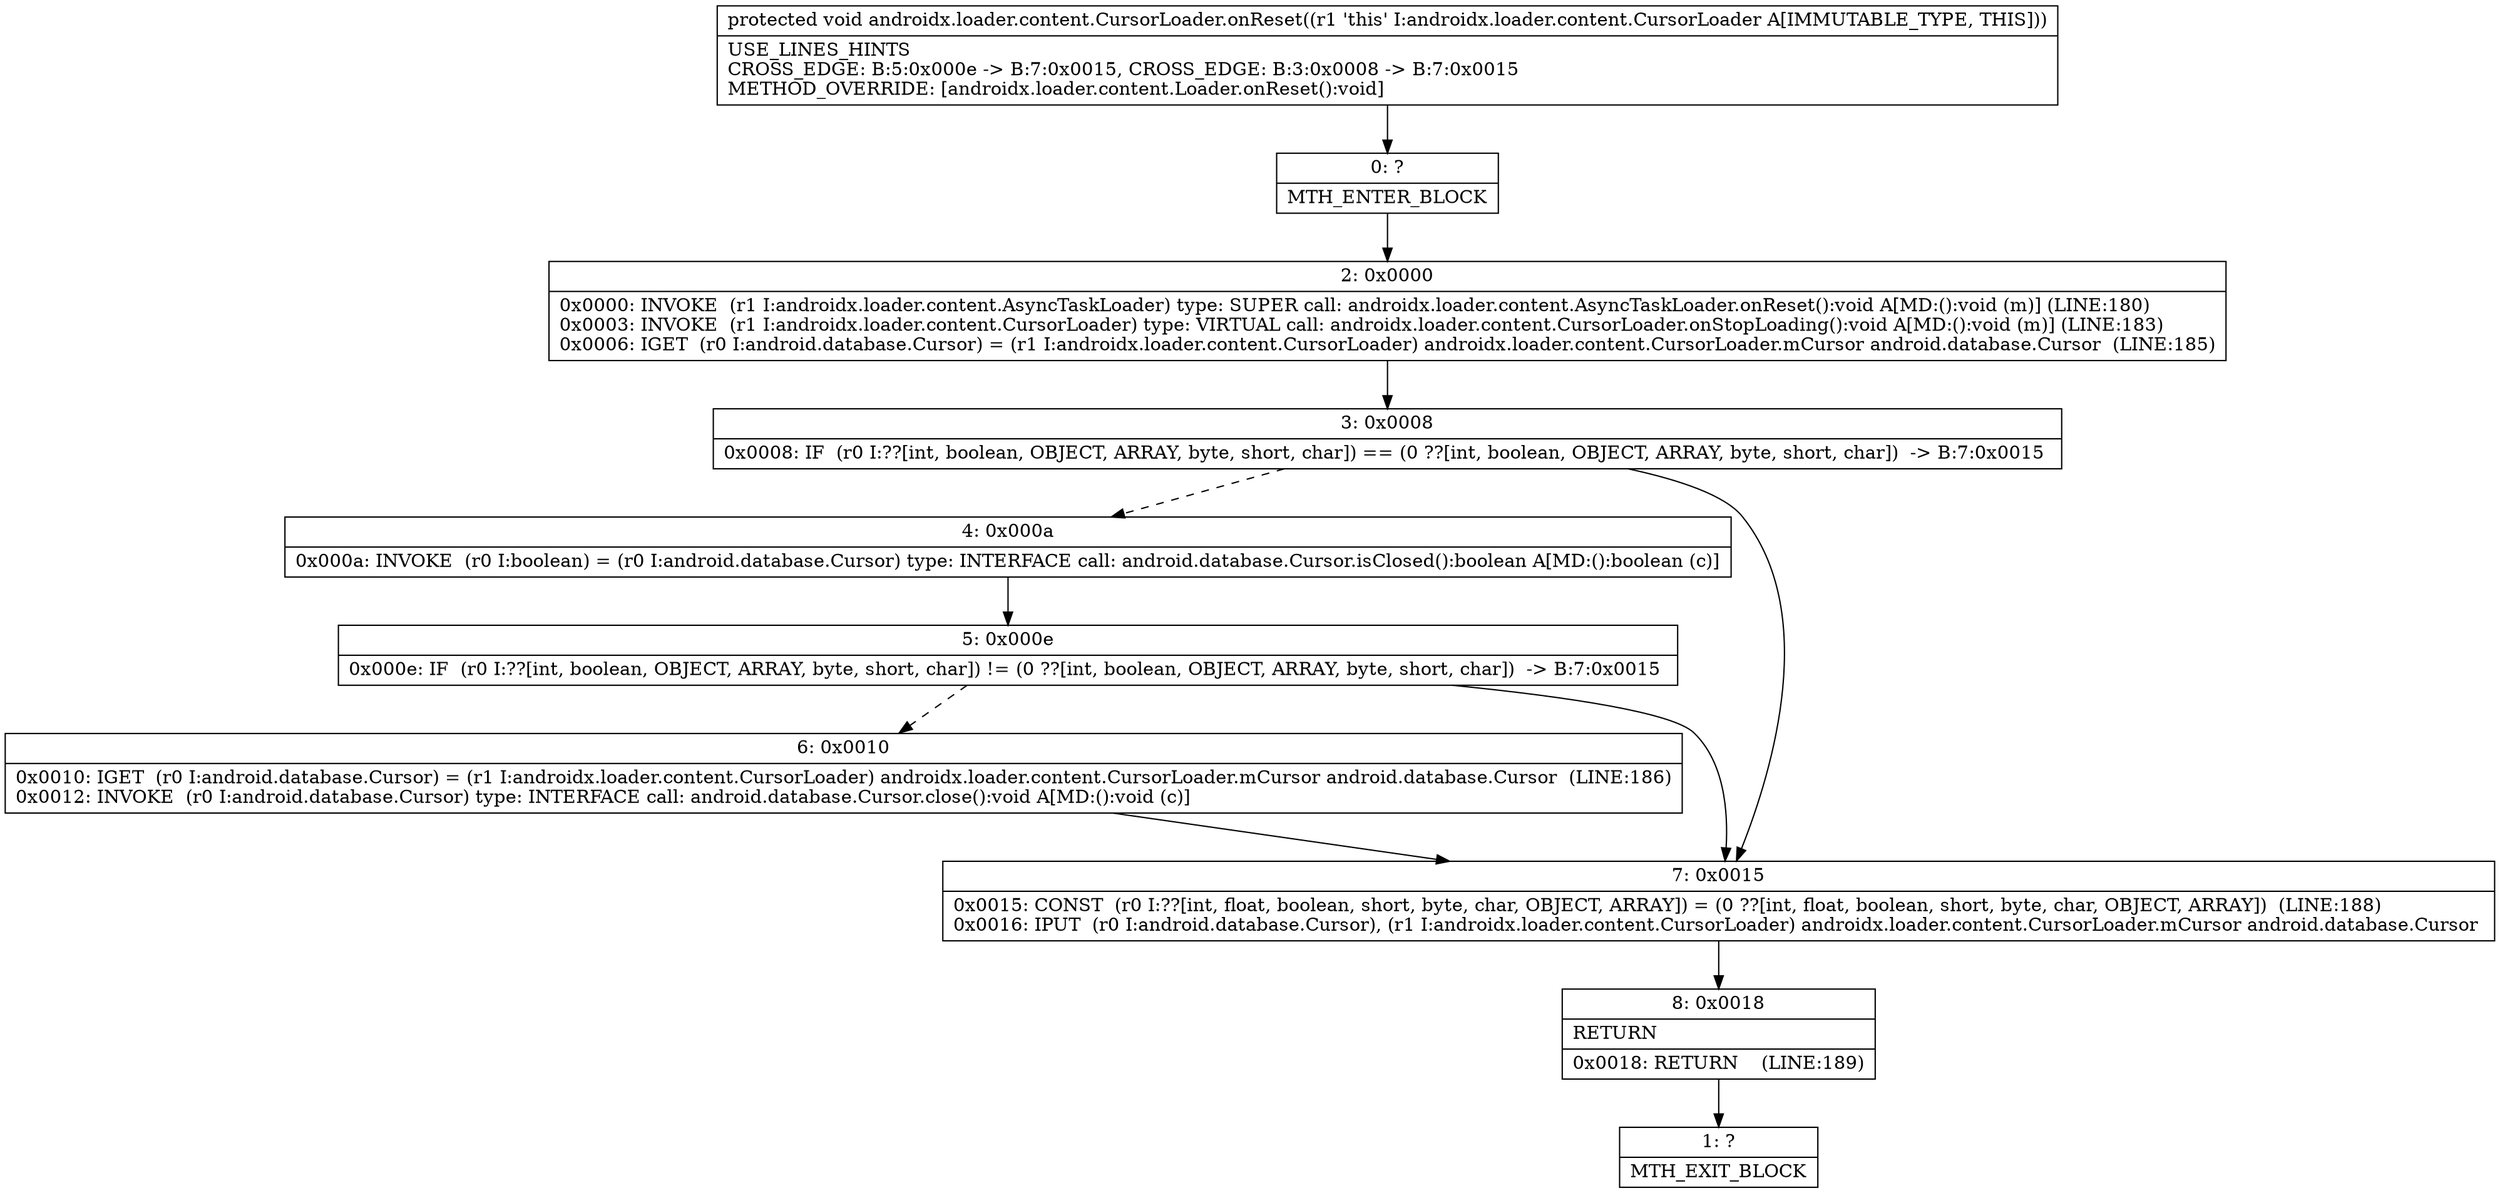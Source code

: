 digraph "CFG forandroidx.loader.content.CursorLoader.onReset()V" {
Node_0 [shape=record,label="{0\:\ ?|MTH_ENTER_BLOCK\l}"];
Node_2 [shape=record,label="{2\:\ 0x0000|0x0000: INVOKE  (r1 I:androidx.loader.content.AsyncTaskLoader) type: SUPER call: androidx.loader.content.AsyncTaskLoader.onReset():void A[MD:():void (m)] (LINE:180)\l0x0003: INVOKE  (r1 I:androidx.loader.content.CursorLoader) type: VIRTUAL call: androidx.loader.content.CursorLoader.onStopLoading():void A[MD:():void (m)] (LINE:183)\l0x0006: IGET  (r0 I:android.database.Cursor) = (r1 I:androidx.loader.content.CursorLoader) androidx.loader.content.CursorLoader.mCursor android.database.Cursor  (LINE:185)\l}"];
Node_3 [shape=record,label="{3\:\ 0x0008|0x0008: IF  (r0 I:??[int, boolean, OBJECT, ARRAY, byte, short, char]) == (0 ??[int, boolean, OBJECT, ARRAY, byte, short, char])  \-\> B:7:0x0015 \l}"];
Node_4 [shape=record,label="{4\:\ 0x000a|0x000a: INVOKE  (r0 I:boolean) = (r0 I:android.database.Cursor) type: INTERFACE call: android.database.Cursor.isClosed():boolean A[MD:():boolean (c)]\l}"];
Node_5 [shape=record,label="{5\:\ 0x000e|0x000e: IF  (r0 I:??[int, boolean, OBJECT, ARRAY, byte, short, char]) != (0 ??[int, boolean, OBJECT, ARRAY, byte, short, char])  \-\> B:7:0x0015 \l}"];
Node_6 [shape=record,label="{6\:\ 0x0010|0x0010: IGET  (r0 I:android.database.Cursor) = (r1 I:androidx.loader.content.CursorLoader) androidx.loader.content.CursorLoader.mCursor android.database.Cursor  (LINE:186)\l0x0012: INVOKE  (r0 I:android.database.Cursor) type: INTERFACE call: android.database.Cursor.close():void A[MD:():void (c)]\l}"];
Node_7 [shape=record,label="{7\:\ 0x0015|0x0015: CONST  (r0 I:??[int, float, boolean, short, byte, char, OBJECT, ARRAY]) = (0 ??[int, float, boolean, short, byte, char, OBJECT, ARRAY])  (LINE:188)\l0x0016: IPUT  (r0 I:android.database.Cursor), (r1 I:androidx.loader.content.CursorLoader) androidx.loader.content.CursorLoader.mCursor android.database.Cursor \l}"];
Node_8 [shape=record,label="{8\:\ 0x0018|RETURN\l|0x0018: RETURN    (LINE:189)\l}"];
Node_1 [shape=record,label="{1\:\ ?|MTH_EXIT_BLOCK\l}"];
MethodNode[shape=record,label="{protected void androidx.loader.content.CursorLoader.onReset((r1 'this' I:androidx.loader.content.CursorLoader A[IMMUTABLE_TYPE, THIS]))  | USE_LINES_HINTS\lCROSS_EDGE: B:5:0x000e \-\> B:7:0x0015, CROSS_EDGE: B:3:0x0008 \-\> B:7:0x0015\lMETHOD_OVERRIDE: [androidx.loader.content.Loader.onReset():void]\l}"];
MethodNode -> Node_0;Node_0 -> Node_2;
Node_2 -> Node_3;
Node_3 -> Node_4[style=dashed];
Node_3 -> Node_7;
Node_4 -> Node_5;
Node_5 -> Node_6[style=dashed];
Node_5 -> Node_7;
Node_6 -> Node_7;
Node_7 -> Node_8;
Node_8 -> Node_1;
}

